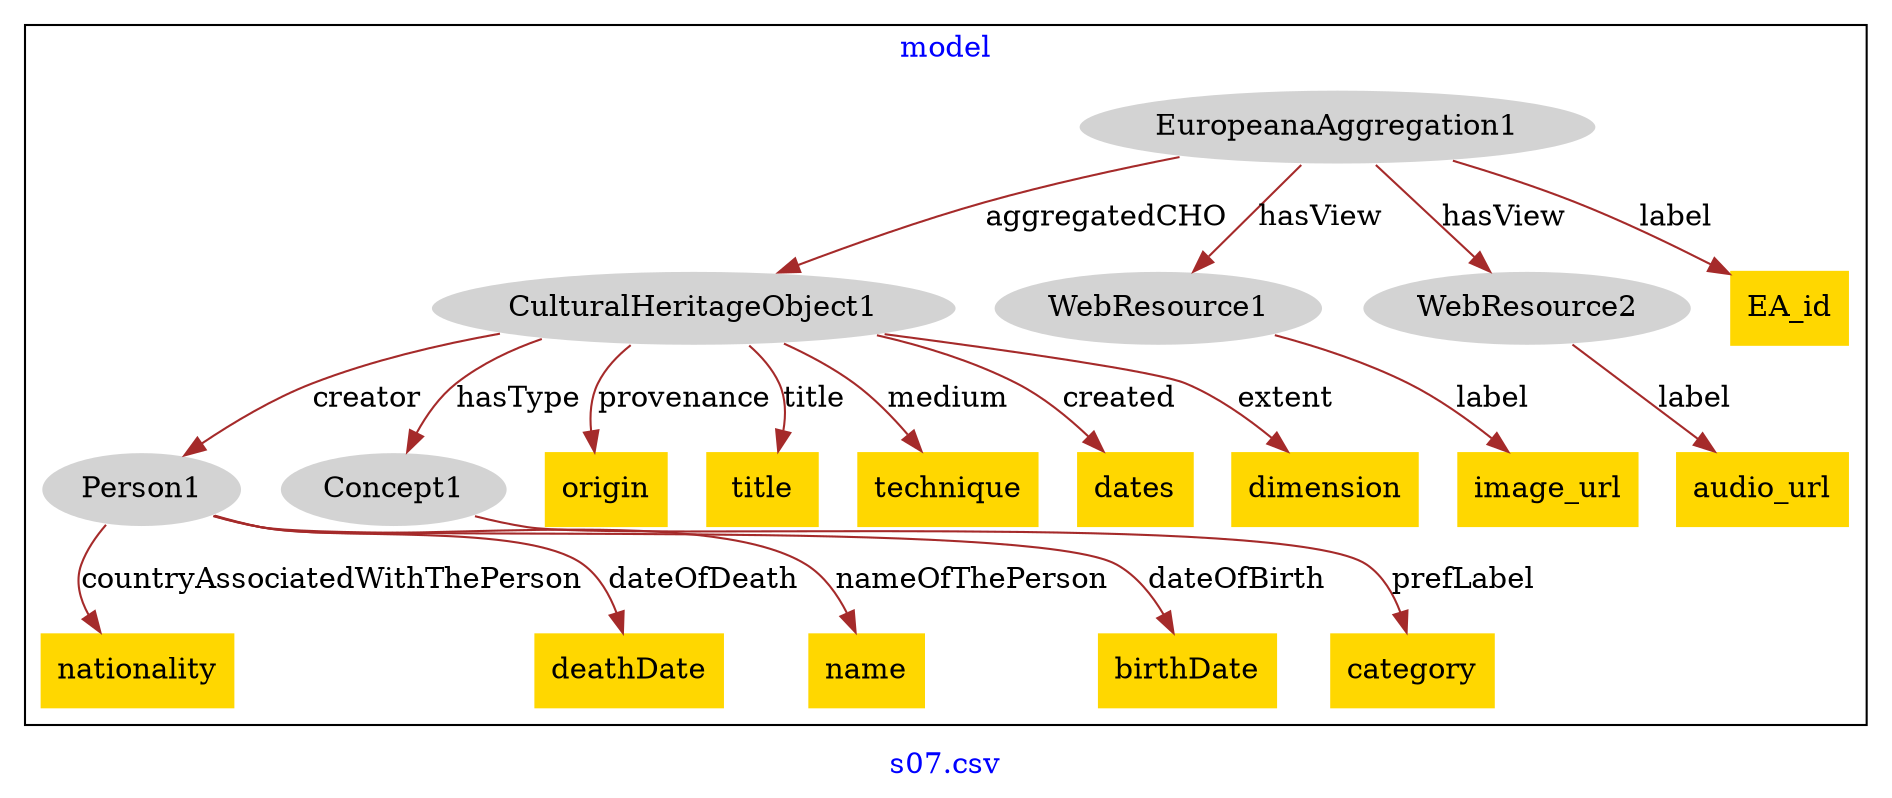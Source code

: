 digraph n0 {
fontcolor="blue"
remincross="true"
label="s07.csv"
subgraph cluster {
label="model"
n2[style="filled",color="white",fillcolor="lightgray",label="CulturalHeritageObject1"];
n3[style="filled",color="white",fillcolor="lightgray",label="Person1"];
n4[style="filled",color="white",fillcolor="lightgray",label="Concept1"];
n5[style="filled",color="white",fillcolor="lightgray",label="EuropeanaAggregation1"];
n6[style="filled",color="white",fillcolor="lightgray",label="WebResource1"];
n7[style="filled",color="white",fillcolor="lightgray",label="WebResource2"];
n8[shape="plaintext",style="filled",fillcolor="gold",label="nationality"];
n9[shape="plaintext",style="filled",fillcolor="gold",label="category"];
n10[shape="plaintext",style="filled",fillcolor="gold",label="origin"];
n11[shape="plaintext",style="filled",fillcolor="gold",label="deathDate"];
n12[shape="plaintext",style="filled",fillcolor="gold",label="audio_url"];
n13[shape="plaintext",style="filled",fillcolor="gold",label="EA_id"];
n14[shape="plaintext",style="filled",fillcolor="gold",label="title"];
n15[shape="plaintext",style="filled",fillcolor="gold",label="technique"];
n16[shape="plaintext",style="filled",fillcolor="gold",label="dates"];
n17[shape="plaintext",style="filled",fillcolor="gold",label="name"];
n18[shape="plaintext",style="filled",fillcolor="gold",label="dimension"];
n19[shape="plaintext",style="filled",fillcolor="gold",label="birthDate"];
n20[shape="plaintext",style="filled",fillcolor="gold",label="image_url"];
}
n2 -> n3[color="brown",fontcolor="black",label="creator"]
n2 -> n4[color="brown",fontcolor="black",label="hasType"]
n5 -> n2[color="brown",fontcolor="black",label="aggregatedCHO"]
n5 -> n6[color="brown",fontcolor="black",label="hasView"]
n5 -> n7[color="brown",fontcolor="black",label="hasView"]
n3 -> n8[color="brown",fontcolor="black",label="countryAssociatedWithThePerson"]
n4 -> n9[color="brown",fontcolor="black",label="prefLabel"]
n2 -> n10[color="brown",fontcolor="black",label="provenance"]
n3 -> n11[color="brown",fontcolor="black",label="dateOfDeath"]
n7 -> n12[color="brown",fontcolor="black",label="label"]
n5 -> n13[color="brown",fontcolor="black",label="label"]
n2 -> n14[color="brown",fontcolor="black",label="title"]
n2 -> n15[color="brown",fontcolor="black",label="medium"]
n2 -> n16[color="brown",fontcolor="black",label="created"]
n3 -> n17[color="brown",fontcolor="black",label="nameOfThePerson"]
n2 -> n18[color="brown",fontcolor="black",label="extent"]
n3 -> n19[color="brown",fontcolor="black",label="dateOfBirth"]
n6 -> n20[color="brown",fontcolor="black",label="label"]
}
